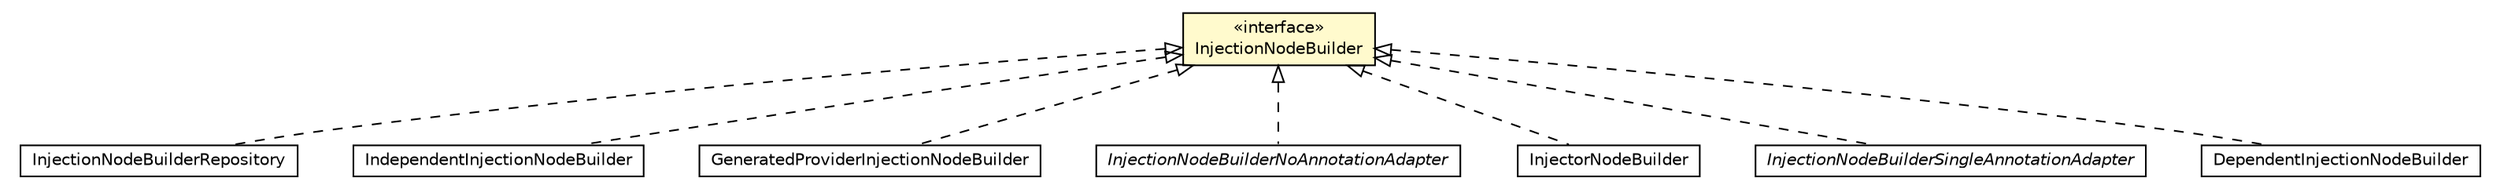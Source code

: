 #!/usr/local/bin/dot
#
# Class diagram 
# Generated by UMLGraph version 5.1 (http://www.umlgraph.org/)
#

digraph G {
	edge [fontname="Helvetica",fontsize=10,labelfontname="Helvetica",labelfontsize=10];
	node [fontname="Helvetica",fontsize=10,shape=plaintext];
	nodesep=0.25;
	ranksep=0.5;
	// org.androidtransfuse.analysis.repository.InjectionNodeBuilderRepository
	c121128 [label=<<table title="org.androidtransfuse.analysis.repository.InjectionNodeBuilderRepository" border="0" cellborder="1" cellspacing="0" cellpadding="2" port="p" href="../../analysis/repository/InjectionNodeBuilderRepository.html">
		<tr><td><table border="0" cellspacing="0" cellpadding="1">
<tr><td align="center" balign="center"> InjectionNodeBuilderRepository </td></tr>
		</table></td></tr>
		</table>>, fontname="Helvetica", fontcolor="black", fontsize=10.0];
	// org.androidtransfuse.gen.variableBuilder.IndependentInjectionNodeBuilder
	c121317 [label=<<table title="org.androidtransfuse.gen.variableBuilder.IndependentInjectionNodeBuilder" border="0" cellborder="1" cellspacing="0" cellpadding="2" port="p" href="./IndependentInjectionNodeBuilder.html">
		<tr><td><table border="0" cellspacing="0" cellpadding="1">
<tr><td align="center" balign="center"> IndependentInjectionNodeBuilder </td></tr>
		</table></td></tr>
		</table>>, fontname="Helvetica", fontcolor="black", fontsize=10.0];
	// org.androidtransfuse.gen.variableBuilder.GeneratedProviderInjectionNodeBuilder
	c121319 [label=<<table title="org.androidtransfuse.gen.variableBuilder.GeneratedProviderInjectionNodeBuilder" border="0" cellborder="1" cellspacing="0" cellpadding="2" port="p" href="./GeneratedProviderInjectionNodeBuilder.html">
		<tr><td><table border="0" cellspacing="0" cellpadding="1">
<tr><td align="center" balign="center"> GeneratedProviderInjectionNodeBuilder </td></tr>
		</table></td></tr>
		</table>>, fontname="Helvetica", fontcolor="black", fontsize=10.0];
	// org.androidtransfuse.gen.variableBuilder.InjectionNodeBuilderNoAnnotationAdapter
	c121326 [label=<<table title="org.androidtransfuse.gen.variableBuilder.InjectionNodeBuilderNoAnnotationAdapter" border="0" cellborder="1" cellspacing="0" cellpadding="2" port="p" href="./InjectionNodeBuilderNoAnnotationAdapter.html">
		<tr><td><table border="0" cellspacing="0" cellpadding="1">
<tr><td align="center" balign="center"><font face="Helvetica-Oblique"> InjectionNodeBuilderNoAnnotationAdapter </font></td></tr>
		</table></td></tr>
		</table>>, fontname="Helvetica", fontcolor="black", fontsize=10.0];
	// org.androidtransfuse.gen.variableBuilder.InjectionNodeBuilder
	c121329 [label=<<table title="org.androidtransfuse.gen.variableBuilder.InjectionNodeBuilder" border="0" cellborder="1" cellspacing="0" cellpadding="2" port="p" bgcolor="lemonChiffon" href="./InjectionNodeBuilder.html">
		<tr><td><table border="0" cellspacing="0" cellpadding="1">
<tr><td align="center" balign="center"> &#171;interface&#187; </td></tr>
<tr><td align="center" balign="center"> InjectionNodeBuilder </td></tr>
		</table></td></tr>
		</table>>, fontname="Helvetica", fontcolor="black", fontsize=10.0];
	// org.androidtransfuse.gen.variableBuilder.InjectorNodeBuilder
	c121336 [label=<<table title="org.androidtransfuse.gen.variableBuilder.InjectorNodeBuilder" border="0" cellborder="1" cellspacing="0" cellpadding="2" port="p" href="./InjectorNodeBuilder.html">
		<tr><td><table border="0" cellspacing="0" cellpadding="1">
<tr><td align="center" balign="center"> InjectorNodeBuilder </td></tr>
		</table></td></tr>
		</table>>, fontname="Helvetica", fontcolor="black", fontsize=10.0];
	// org.androidtransfuse.gen.variableBuilder.InjectionNodeBuilderSingleAnnotationAdapter
	c121340 [label=<<table title="org.androidtransfuse.gen.variableBuilder.InjectionNodeBuilderSingleAnnotationAdapter" border="0" cellborder="1" cellspacing="0" cellpadding="2" port="p" href="./InjectionNodeBuilderSingleAnnotationAdapter.html">
		<tr><td><table border="0" cellspacing="0" cellpadding="1">
<tr><td align="center" balign="center"><font face="Helvetica-Oblique"> InjectionNodeBuilderSingleAnnotationAdapter </font></td></tr>
		</table></td></tr>
		</table>>, fontname="Helvetica", fontcolor="black", fontsize=10.0];
	// org.androidtransfuse.gen.variableBuilder.DependentInjectionNodeBuilder
	c121360 [label=<<table title="org.androidtransfuse.gen.variableBuilder.DependentInjectionNodeBuilder" border="0" cellborder="1" cellspacing="0" cellpadding="2" port="p" href="./DependentInjectionNodeBuilder.html">
		<tr><td><table border="0" cellspacing="0" cellpadding="1">
<tr><td align="center" balign="center"> DependentInjectionNodeBuilder </td></tr>
		</table></td></tr>
		</table>>, fontname="Helvetica", fontcolor="black", fontsize=10.0];
	//org.androidtransfuse.analysis.repository.InjectionNodeBuilderRepository implements org.androidtransfuse.gen.variableBuilder.InjectionNodeBuilder
	c121329:p -> c121128:p [dir=back,arrowtail=empty,style=dashed];
	//org.androidtransfuse.gen.variableBuilder.IndependentInjectionNodeBuilder implements org.androidtransfuse.gen.variableBuilder.InjectionNodeBuilder
	c121329:p -> c121317:p [dir=back,arrowtail=empty,style=dashed];
	//org.androidtransfuse.gen.variableBuilder.GeneratedProviderInjectionNodeBuilder implements org.androidtransfuse.gen.variableBuilder.InjectionNodeBuilder
	c121329:p -> c121319:p [dir=back,arrowtail=empty,style=dashed];
	//org.androidtransfuse.gen.variableBuilder.InjectionNodeBuilderNoAnnotationAdapter implements org.androidtransfuse.gen.variableBuilder.InjectionNodeBuilder
	c121329:p -> c121326:p [dir=back,arrowtail=empty,style=dashed];
	//org.androidtransfuse.gen.variableBuilder.InjectorNodeBuilder implements org.androidtransfuse.gen.variableBuilder.InjectionNodeBuilder
	c121329:p -> c121336:p [dir=back,arrowtail=empty,style=dashed];
	//org.androidtransfuse.gen.variableBuilder.InjectionNodeBuilderSingleAnnotationAdapter implements org.androidtransfuse.gen.variableBuilder.InjectionNodeBuilder
	c121329:p -> c121340:p [dir=back,arrowtail=empty,style=dashed];
	//org.androidtransfuse.gen.variableBuilder.DependentInjectionNodeBuilder implements org.androidtransfuse.gen.variableBuilder.InjectionNodeBuilder
	c121329:p -> c121360:p [dir=back,arrowtail=empty,style=dashed];
}

